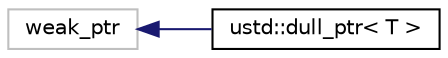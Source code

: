 digraph "Graphical Class Hierarchy"
{
 // LATEX_PDF_SIZE
  edge [fontname="Helvetica",fontsize="10",labelfontname="Helvetica",labelfontsize="10"];
  node [fontname="Helvetica",fontsize="10",shape=record];
  rankdir="LR";
  Node1 [label="weak_ptr",height=0.2,width=0.4,color="grey75", fillcolor="white", style="filled",tooltip=" "];
  Node1 -> Node0 [dir="back",color="midnightblue",fontsize="10",style="solid",fontname="Helvetica"];
  Node0 [label="ustd::dull_ptr\< T \>",height=0.2,width=0.4,color="black", fillcolor="white", style="filled",URL="$classustd_1_1dull__ptr.html",tooltip="An upgraded std::weak_ptr easier to use."];
}
